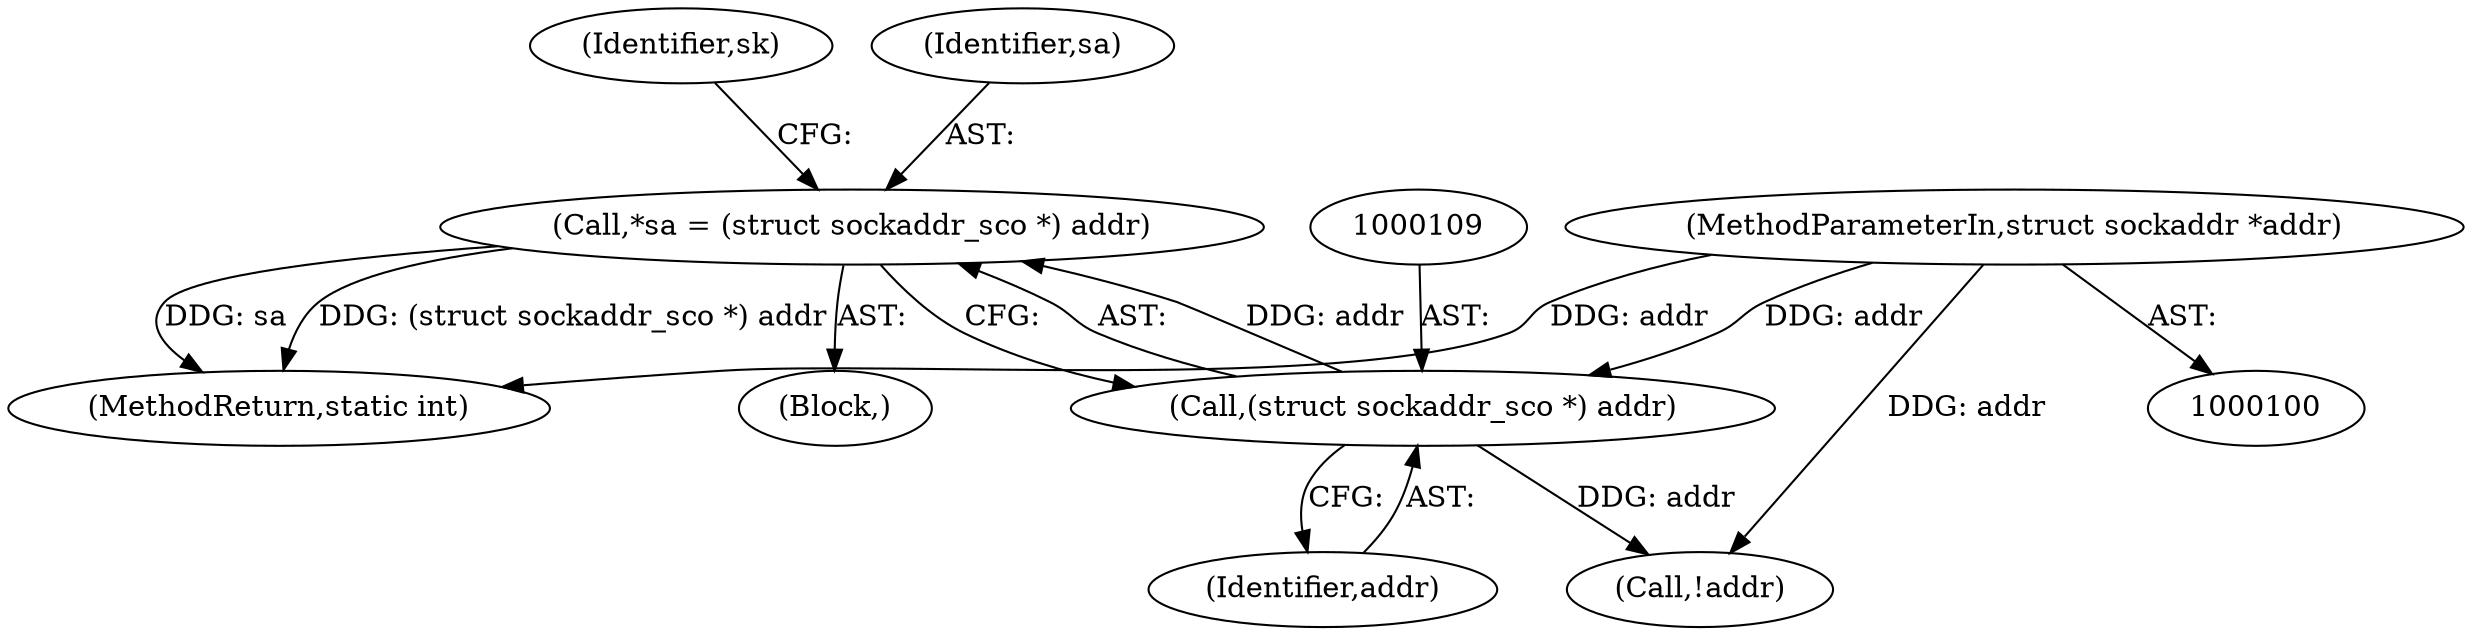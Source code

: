 digraph "0_linux_5233252fce714053f0151680933571a2da9cbfb4@pointer" {
"1000106" [label="(Call,*sa = (struct sockaddr_sco *) addr)"];
"1000108" [label="(Call,(struct sockaddr_sco *) addr)"];
"1000102" [label="(MethodParameterIn,struct sockaddr *addr)"];
"1000113" [label="(Identifier,sk)"];
"1000110" [label="(Identifier,addr)"];
"1000102" [label="(MethodParameterIn,struct sockaddr *addr)"];
"1000108" [label="(Call,(struct sockaddr_sco *) addr)"];
"1000104" [label="(Block,)"];
"1000194" [label="(MethodReturn,static int)"];
"1000130" [label="(Call,!addr)"];
"1000106" [label="(Call,*sa = (struct sockaddr_sco *) addr)"];
"1000107" [label="(Identifier,sa)"];
"1000106" -> "1000104"  [label="AST: "];
"1000106" -> "1000108"  [label="CFG: "];
"1000107" -> "1000106"  [label="AST: "];
"1000108" -> "1000106"  [label="AST: "];
"1000113" -> "1000106"  [label="CFG: "];
"1000106" -> "1000194"  [label="DDG: (struct sockaddr_sco *) addr"];
"1000106" -> "1000194"  [label="DDG: sa"];
"1000108" -> "1000106"  [label="DDG: addr"];
"1000108" -> "1000110"  [label="CFG: "];
"1000109" -> "1000108"  [label="AST: "];
"1000110" -> "1000108"  [label="AST: "];
"1000102" -> "1000108"  [label="DDG: addr"];
"1000108" -> "1000130"  [label="DDG: addr"];
"1000102" -> "1000100"  [label="AST: "];
"1000102" -> "1000194"  [label="DDG: addr"];
"1000102" -> "1000130"  [label="DDG: addr"];
}
